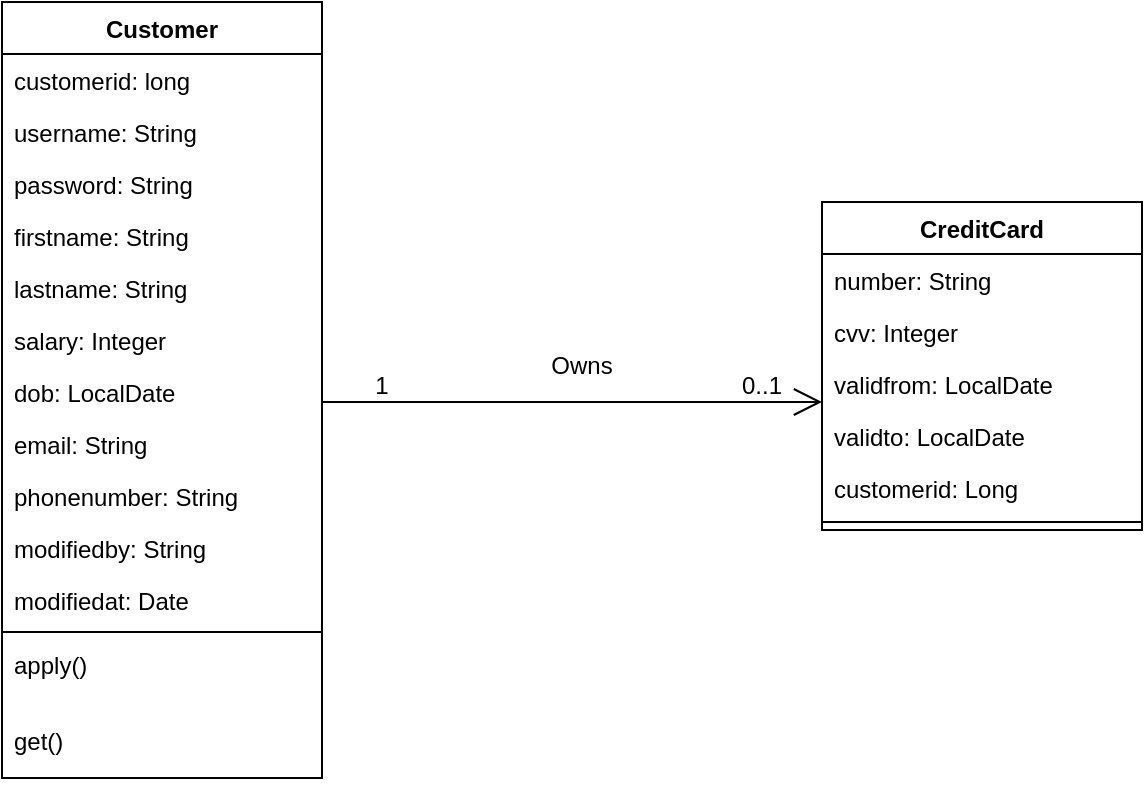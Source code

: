 <mxfile version="21.6.2" type="github">
  <diagram name="Page-1" id="W26sAnsA8Xa3fuMV_fNY">
    <mxGraphModel dx="794" dy="434" grid="1" gridSize="10" guides="1" tooltips="1" connect="1" arrows="1" fold="1" page="1" pageScale="1" pageWidth="850" pageHeight="1100" math="0" shadow="0">
      <root>
        <mxCell id="0" />
        <mxCell id="1" parent="0" />
        <mxCell id="2_36nSvL-3JSGlcHvi9T-1" value="Customer" style="swimlane;fontStyle=1;align=center;verticalAlign=top;childLayout=stackLayout;horizontal=1;startSize=26;horizontalStack=0;resizeParent=1;resizeParentMax=0;resizeLast=0;collapsible=1;marginBottom=0;whiteSpace=wrap;html=1;" vertex="1" parent="1">
          <mxGeometry x="200" y="220" width="160" height="388" as="geometry" />
        </mxCell>
        <mxCell id="2_36nSvL-3JSGlcHvi9T-24" value="customerid: long" style="text;strokeColor=none;fillColor=none;align=left;verticalAlign=top;spacingLeft=4;spacingRight=4;overflow=hidden;rotatable=0;points=[[0,0.5],[1,0.5]];portConstraint=eastwest;whiteSpace=wrap;html=1;" vertex="1" parent="2_36nSvL-3JSGlcHvi9T-1">
          <mxGeometry y="26" width="160" height="26" as="geometry" />
        </mxCell>
        <mxCell id="2_36nSvL-3JSGlcHvi9T-11" value="username: String" style="text;strokeColor=none;fillColor=none;align=left;verticalAlign=top;spacingLeft=4;spacingRight=4;overflow=hidden;rotatable=0;points=[[0,0.5],[1,0.5]];portConstraint=eastwest;whiteSpace=wrap;html=1;" vertex="1" parent="2_36nSvL-3JSGlcHvi9T-1">
          <mxGeometry y="52" width="160" height="26" as="geometry" />
        </mxCell>
        <mxCell id="2_36nSvL-3JSGlcHvi9T-12" value="password: String" style="text;strokeColor=none;fillColor=none;align=left;verticalAlign=top;spacingLeft=4;spacingRight=4;overflow=hidden;rotatable=0;points=[[0,0.5],[1,0.5]];portConstraint=eastwest;whiteSpace=wrap;html=1;" vertex="1" parent="2_36nSvL-3JSGlcHvi9T-1">
          <mxGeometry y="78" width="160" height="26" as="geometry" />
        </mxCell>
        <mxCell id="2_36nSvL-3JSGlcHvi9T-13" value="firstname: String" style="text;strokeColor=none;fillColor=none;align=left;verticalAlign=top;spacingLeft=4;spacingRight=4;overflow=hidden;rotatable=0;points=[[0,0.5],[1,0.5]];portConstraint=eastwest;whiteSpace=wrap;html=1;" vertex="1" parent="2_36nSvL-3JSGlcHvi9T-1">
          <mxGeometry y="104" width="160" height="26" as="geometry" />
        </mxCell>
        <mxCell id="2_36nSvL-3JSGlcHvi9T-14" value="lastname: String" style="text;strokeColor=none;fillColor=none;align=left;verticalAlign=top;spacingLeft=4;spacingRight=4;overflow=hidden;rotatable=0;points=[[0,0.5],[1,0.5]];portConstraint=eastwest;whiteSpace=wrap;html=1;" vertex="1" parent="2_36nSvL-3JSGlcHvi9T-1">
          <mxGeometry y="130" width="160" height="26" as="geometry" />
        </mxCell>
        <mxCell id="2_36nSvL-3JSGlcHvi9T-15" value="salary: Integer" style="text;strokeColor=none;fillColor=none;align=left;verticalAlign=top;spacingLeft=4;spacingRight=4;overflow=hidden;rotatable=0;points=[[0,0.5],[1,0.5]];portConstraint=eastwest;whiteSpace=wrap;html=1;" vertex="1" parent="2_36nSvL-3JSGlcHvi9T-1">
          <mxGeometry y="156" width="160" height="26" as="geometry" />
        </mxCell>
        <mxCell id="2_36nSvL-3JSGlcHvi9T-16" value="dob: LocalDate" style="text;strokeColor=none;fillColor=none;align=left;verticalAlign=top;spacingLeft=4;spacingRight=4;overflow=hidden;rotatable=0;points=[[0,0.5],[1,0.5]];portConstraint=eastwest;whiteSpace=wrap;html=1;" vertex="1" parent="2_36nSvL-3JSGlcHvi9T-1">
          <mxGeometry y="182" width="160" height="26" as="geometry" />
        </mxCell>
        <mxCell id="2_36nSvL-3JSGlcHvi9T-17" value="email: String" style="text;strokeColor=none;fillColor=none;align=left;verticalAlign=top;spacingLeft=4;spacingRight=4;overflow=hidden;rotatable=0;points=[[0,0.5],[1,0.5]];portConstraint=eastwest;whiteSpace=wrap;html=1;" vertex="1" parent="2_36nSvL-3JSGlcHvi9T-1">
          <mxGeometry y="208" width="160" height="26" as="geometry" />
        </mxCell>
        <mxCell id="2_36nSvL-3JSGlcHvi9T-28" value="phonenumber: String" style="text;strokeColor=none;fillColor=none;align=left;verticalAlign=top;spacingLeft=4;spacingRight=4;overflow=hidden;rotatable=0;points=[[0,0.5],[1,0.5]];portConstraint=eastwest;whiteSpace=wrap;html=1;" vertex="1" parent="2_36nSvL-3JSGlcHvi9T-1">
          <mxGeometry y="234" width="160" height="26" as="geometry" />
        </mxCell>
        <mxCell id="2_36nSvL-3JSGlcHvi9T-29" value="modifiedby: String" style="text;strokeColor=none;fillColor=none;align=left;verticalAlign=top;spacingLeft=4;spacingRight=4;overflow=hidden;rotatable=0;points=[[0,0.5],[1,0.5]];portConstraint=eastwest;whiteSpace=wrap;html=1;" vertex="1" parent="2_36nSvL-3JSGlcHvi9T-1">
          <mxGeometry y="260" width="160" height="26" as="geometry" />
        </mxCell>
        <mxCell id="2_36nSvL-3JSGlcHvi9T-2" value="modifiedat: Date" style="text;strokeColor=none;fillColor=none;align=left;verticalAlign=top;spacingLeft=4;spacingRight=4;overflow=hidden;rotatable=0;points=[[0,0.5],[1,0.5]];portConstraint=eastwest;whiteSpace=wrap;html=1;" vertex="1" parent="2_36nSvL-3JSGlcHvi9T-1">
          <mxGeometry y="286" width="160" height="26" as="geometry" />
        </mxCell>
        <mxCell id="2_36nSvL-3JSGlcHvi9T-3" value="" style="line;strokeWidth=1;fillColor=none;align=left;verticalAlign=middle;spacingTop=-1;spacingLeft=3;spacingRight=3;rotatable=0;labelPosition=right;points=[];portConstraint=eastwest;strokeColor=inherit;" vertex="1" parent="2_36nSvL-3JSGlcHvi9T-1">
          <mxGeometry y="312" width="160" height="6" as="geometry" />
        </mxCell>
        <mxCell id="2_36nSvL-3JSGlcHvi9T-18" value="apply()" style="text;strokeColor=none;fillColor=none;align=left;verticalAlign=top;spacingLeft=4;spacingRight=4;overflow=hidden;rotatable=0;points=[[0,0.5],[1,0.5]];portConstraint=eastwest;whiteSpace=wrap;html=1;" vertex="1" parent="2_36nSvL-3JSGlcHvi9T-1">
          <mxGeometry y="318" width="160" height="38" as="geometry" />
        </mxCell>
        <mxCell id="2_36nSvL-3JSGlcHvi9T-4" value="get()" style="text;strokeColor=none;fillColor=none;align=left;verticalAlign=top;spacingLeft=4;spacingRight=4;overflow=hidden;rotatable=0;points=[[0,0.5],[1,0.5]];portConstraint=eastwest;whiteSpace=wrap;html=1;" vertex="1" parent="2_36nSvL-3JSGlcHvi9T-1">
          <mxGeometry y="356" width="160" height="32" as="geometry" />
        </mxCell>
        <mxCell id="2_36nSvL-3JSGlcHvi9T-5" value="CreditCard" style="swimlane;fontStyle=1;align=center;verticalAlign=top;childLayout=stackLayout;horizontal=1;startSize=26;horizontalStack=0;resizeParent=1;resizeParentMax=0;resizeLast=0;collapsible=1;marginBottom=0;whiteSpace=wrap;html=1;" vertex="1" parent="1">
          <mxGeometry x="610" y="320" width="160" height="164" as="geometry" />
        </mxCell>
        <mxCell id="2_36nSvL-3JSGlcHvi9T-6" value="number: String&amp;nbsp;&lt;br&gt;" style="text;strokeColor=none;fillColor=none;align=left;verticalAlign=top;spacingLeft=4;spacingRight=4;overflow=hidden;rotatable=0;points=[[0,0.5],[1,0.5]];portConstraint=eastwest;whiteSpace=wrap;html=1;" vertex="1" parent="2_36nSvL-3JSGlcHvi9T-5">
          <mxGeometry y="26" width="160" height="26" as="geometry" />
        </mxCell>
        <mxCell id="2_36nSvL-3JSGlcHvi9T-20" value="cvv: Integer" style="text;strokeColor=none;fillColor=none;align=left;verticalAlign=top;spacingLeft=4;spacingRight=4;overflow=hidden;rotatable=0;points=[[0,0.5],[1,0.5]];portConstraint=eastwest;whiteSpace=wrap;html=1;" vertex="1" parent="2_36nSvL-3JSGlcHvi9T-5">
          <mxGeometry y="52" width="160" height="26" as="geometry" />
        </mxCell>
        <mxCell id="2_36nSvL-3JSGlcHvi9T-21" value="validfrom: LocalDate" style="text;strokeColor=none;fillColor=none;align=left;verticalAlign=top;spacingLeft=4;spacingRight=4;overflow=hidden;rotatable=0;points=[[0,0.5],[1,0.5]];portConstraint=eastwest;whiteSpace=wrap;html=1;" vertex="1" parent="2_36nSvL-3JSGlcHvi9T-5">
          <mxGeometry y="78" width="160" height="26" as="geometry" />
        </mxCell>
        <mxCell id="2_36nSvL-3JSGlcHvi9T-22" value="validto: LocalDate" style="text;strokeColor=none;fillColor=none;align=left;verticalAlign=top;spacingLeft=4;spacingRight=4;overflow=hidden;rotatable=0;points=[[0,0.5],[1,0.5]];portConstraint=eastwest;whiteSpace=wrap;html=1;" vertex="1" parent="2_36nSvL-3JSGlcHvi9T-5">
          <mxGeometry y="104" width="160" height="26" as="geometry" />
        </mxCell>
        <mxCell id="2_36nSvL-3JSGlcHvi9T-23" value="customerid: Long" style="text;strokeColor=none;fillColor=none;align=left;verticalAlign=top;spacingLeft=4;spacingRight=4;overflow=hidden;rotatable=0;points=[[0,0.5],[1,0.5]];portConstraint=eastwest;whiteSpace=wrap;html=1;" vertex="1" parent="2_36nSvL-3JSGlcHvi9T-5">
          <mxGeometry y="130" width="160" height="26" as="geometry" />
        </mxCell>
        <mxCell id="2_36nSvL-3JSGlcHvi9T-7" value="" style="line;strokeWidth=1;fillColor=none;align=left;verticalAlign=middle;spacingTop=-1;spacingLeft=3;spacingRight=3;rotatable=0;labelPosition=right;points=[];portConstraint=eastwest;strokeColor=inherit;" vertex="1" parent="2_36nSvL-3JSGlcHvi9T-5">
          <mxGeometry y="156" width="160" height="8" as="geometry" />
        </mxCell>
        <mxCell id="2_36nSvL-3JSGlcHvi9T-32" value="Owns" style="text;html=1;strokeColor=none;fillColor=none;align=center;verticalAlign=middle;whiteSpace=wrap;rounded=0;" vertex="1" parent="1">
          <mxGeometry x="460" y="387" width="60" height="30" as="geometry" />
        </mxCell>
        <mxCell id="2_36nSvL-3JSGlcHvi9T-34" value="" style="endArrow=open;endFill=1;endSize=12;html=1;rounded=0;entryX=0;entryY=0.846;entryDx=0;entryDy=0;entryPerimeter=0;" edge="1" parent="1" target="2_36nSvL-3JSGlcHvi9T-21">
          <mxGeometry width="160" relative="1" as="geometry">
            <mxPoint x="360" y="420" as="sourcePoint" />
            <mxPoint x="520" y="420" as="targetPoint" />
            <Array as="points">
              <mxPoint x="430" y="420" />
            </Array>
          </mxGeometry>
        </mxCell>
        <mxCell id="2_36nSvL-3JSGlcHvi9T-35" value="1" style="text;html=1;strokeColor=none;fillColor=none;align=center;verticalAlign=middle;whiteSpace=wrap;rounded=0;" vertex="1" parent="1">
          <mxGeometry x="360" y="397" width="60" height="30" as="geometry" />
        </mxCell>
        <mxCell id="2_36nSvL-3JSGlcHvi9T-36" value="0..1" style="text;html=1;strokeColor=none;fillColor=none;align=center;verticalAlign=middle;whiteSpace=wrap;rounded=0;" vertex="1" parent="1">
          <mxGeometry x="550" y="397" width="60" height="30" as="geometry" />
        </mxCell>
      </root>
    </mxGraphModel>
  </diagram>
</mxfile>
